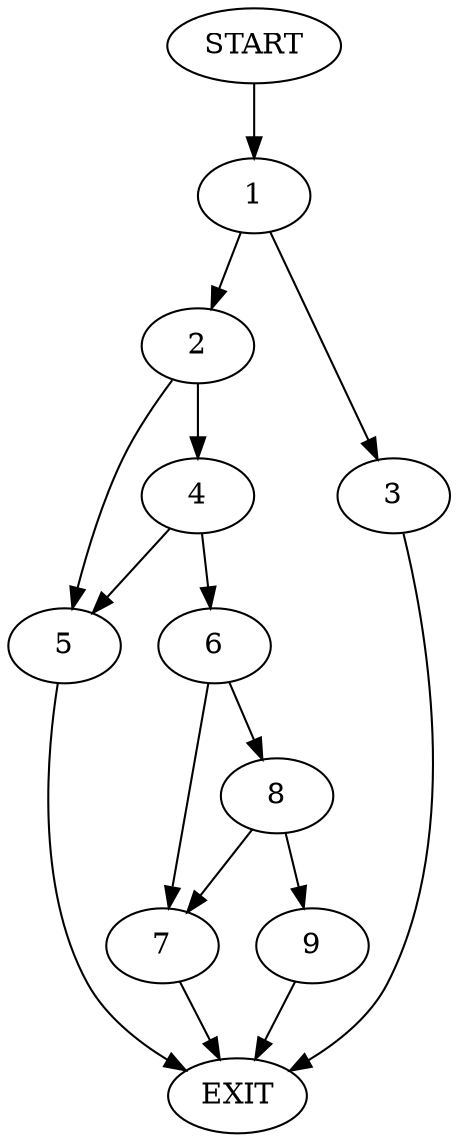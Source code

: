 digraph {
0 [label="START"]
10 [label="EXIT"]
0 -> 1
1 -> 2
1 -> 3
3 -> 10
2 -> 4
2 -> 5
5 -> 10
4 -> 6
4 -> 5
6 -> 7
6 -> 8
7 -> 10
8 -> 9
8 -> 7
9 -> 10
}
